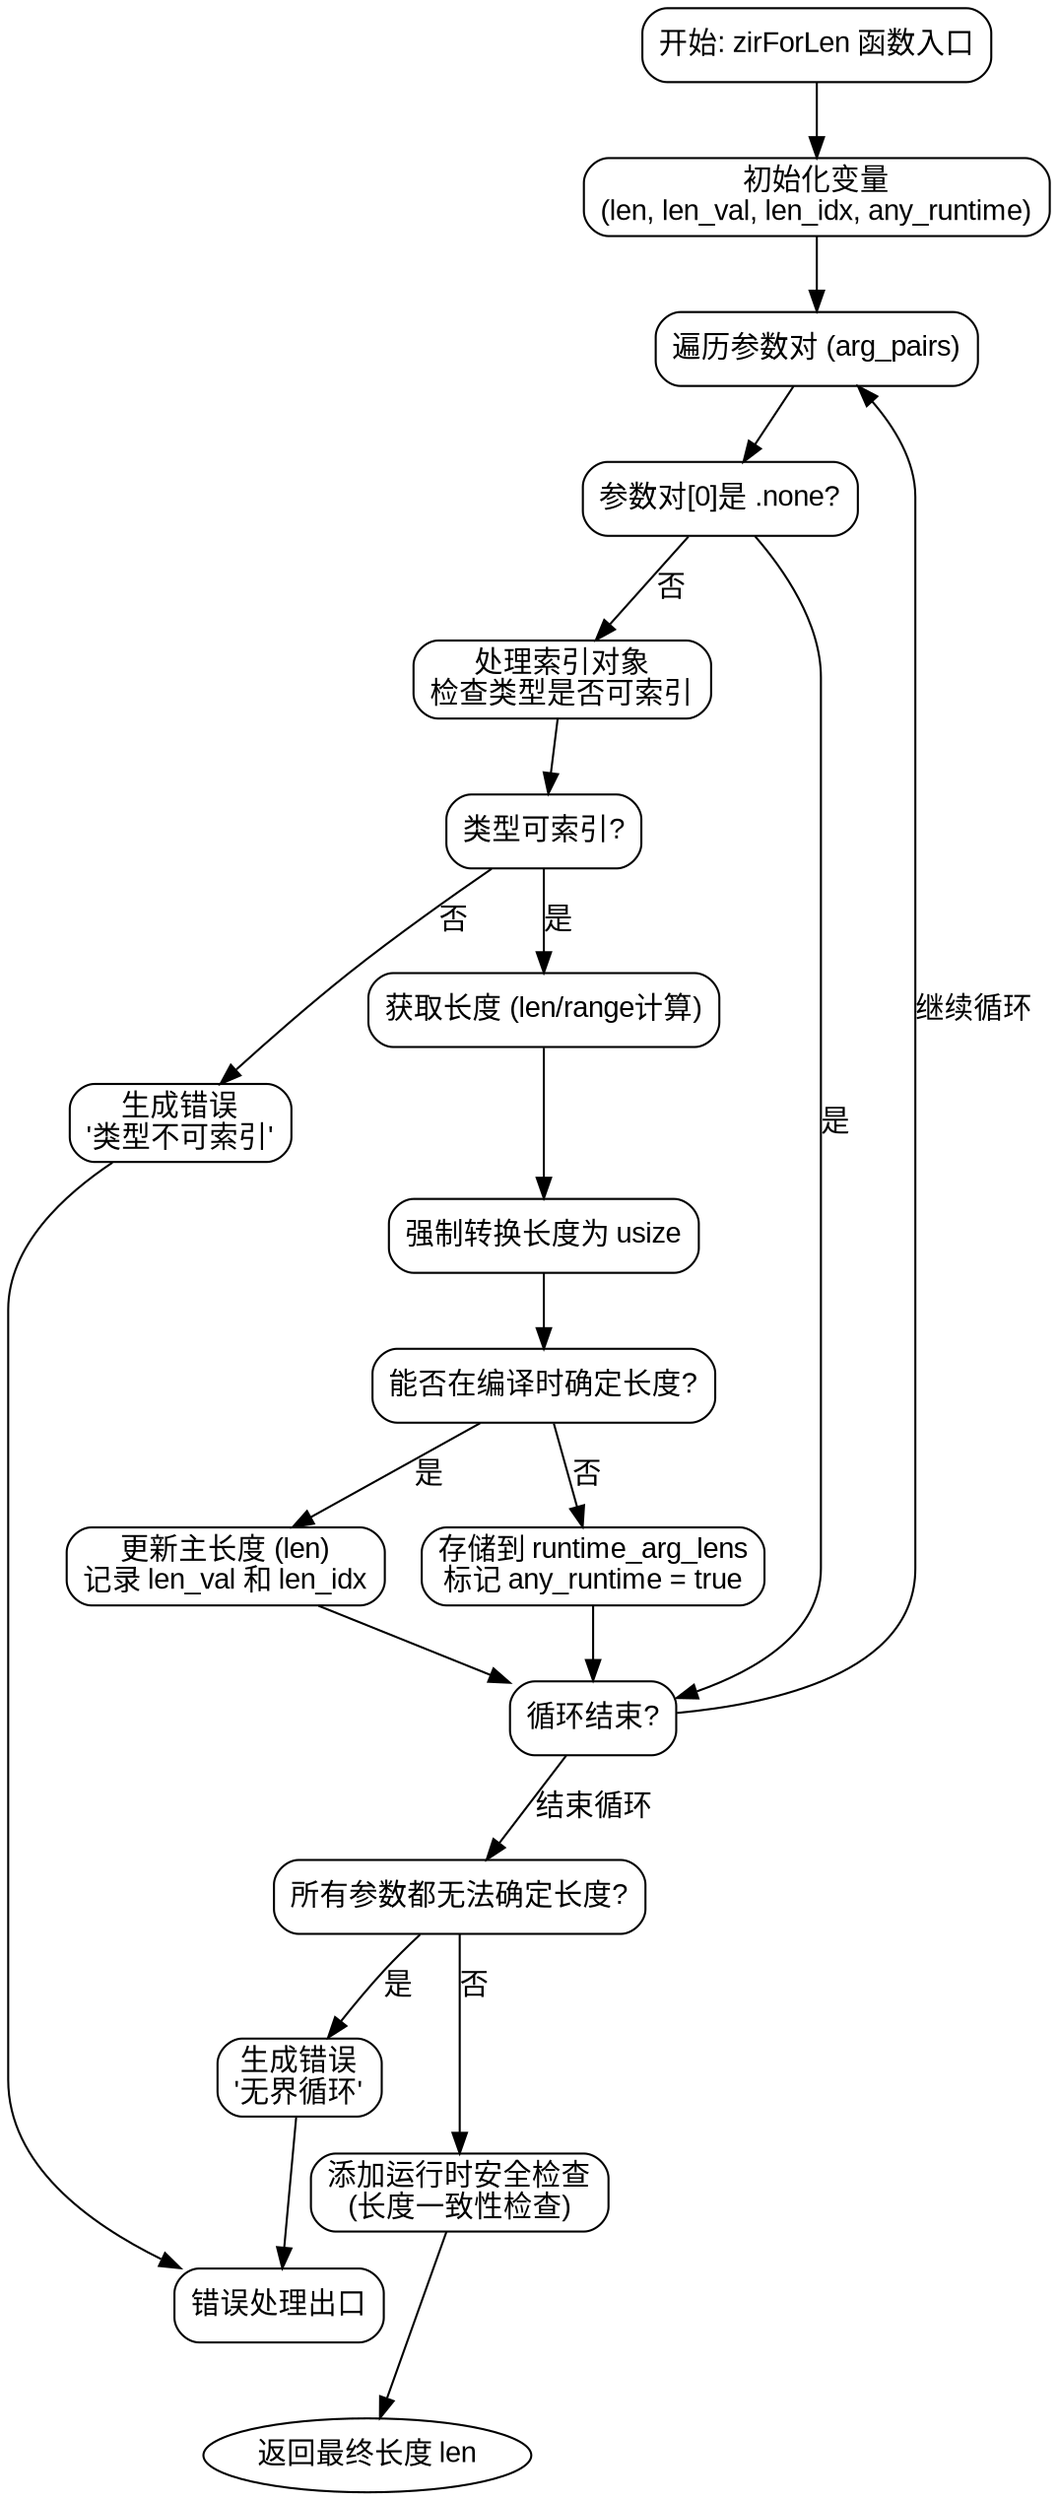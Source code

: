 
digraph flowchart {
    node [shape=rectangle, style="rounded", fontname="Arial"];
    edge [fontname="Arial"];

    start [label="开始: zirForLen 函数入口"];
    init_vars [label="初始化变量\n(len, len_val, len_idx, any_runtime)"];
    process_args [label="遍历参数对 (arg_pairs)"];
    check_arg_pair [label="参数对[0]是 .none?"];
    handle_indexable [label="处理索引对象\n检查类型是否可索引"];
    type_indexable [label="类型可索引?"];
    error_non_indexable [label="生成错误\n'类型不可索引'"];
    get_length [label="获取长度 (len/range计算)"];
    coerce_length [label="强制转换长度为 usize"];
    check_compile_time [label="能否在编译时确定长度?"];
    update_len [label="更新主长度 (len)\n记录 len_val 和 len_idx"];
    store_runtime_len [label="存储到 runtime_arg_lens\n标记 any_runtime = true"];
    loop_end [label="循环结束?"];
    check_unbounded [label="所有参数都无法确定长度?"];
    error_unbounded [label="生成错误\n'无界循环'"];
    runtime_checks [label="添加运行时安全检查\n(长度一致性检查)"];
    return_len [label="返回最终长度 len"];
    error_exit [label="错误处理出口"];

    start -> init_vars;
    init_vars -> process_args;
    process_args -> check_arg_pair;

    check_arg_pair -> handle_indexable [label="否"];
    check_arg_pair -> loop_end [label="是"];

    handle_indexable -> type_indexable;
    type_indexable -> error_non_indexable [label="否"];
    type_indexable -> get_length [label="是"];

    get_length -> coerce_length;
    coerce_length -> check_compile_time;

    check_compile_time -> update_len [label="是"];
    check_compile_time -> store_runtime_len [label="否"];

    update_len -> loop_end;
    store_runtime_len -> loop_end;

    loop_end -> process_args [label="继续循环"];
    loop_end -> check_unbounded [label="结束循环"];

    check_unbounded -> error_unbounded [label="是"];
    check_unbounded -> runtime_checks [label="否"];

    error_non_indexable -> error_exit;
    error_unbounded -> error_exit;
    
    runtime_checks -> return_len;
    
    // 隐式连接
    error_exit -> return_len [style=invis];
    return_len [shape=oval];
}
